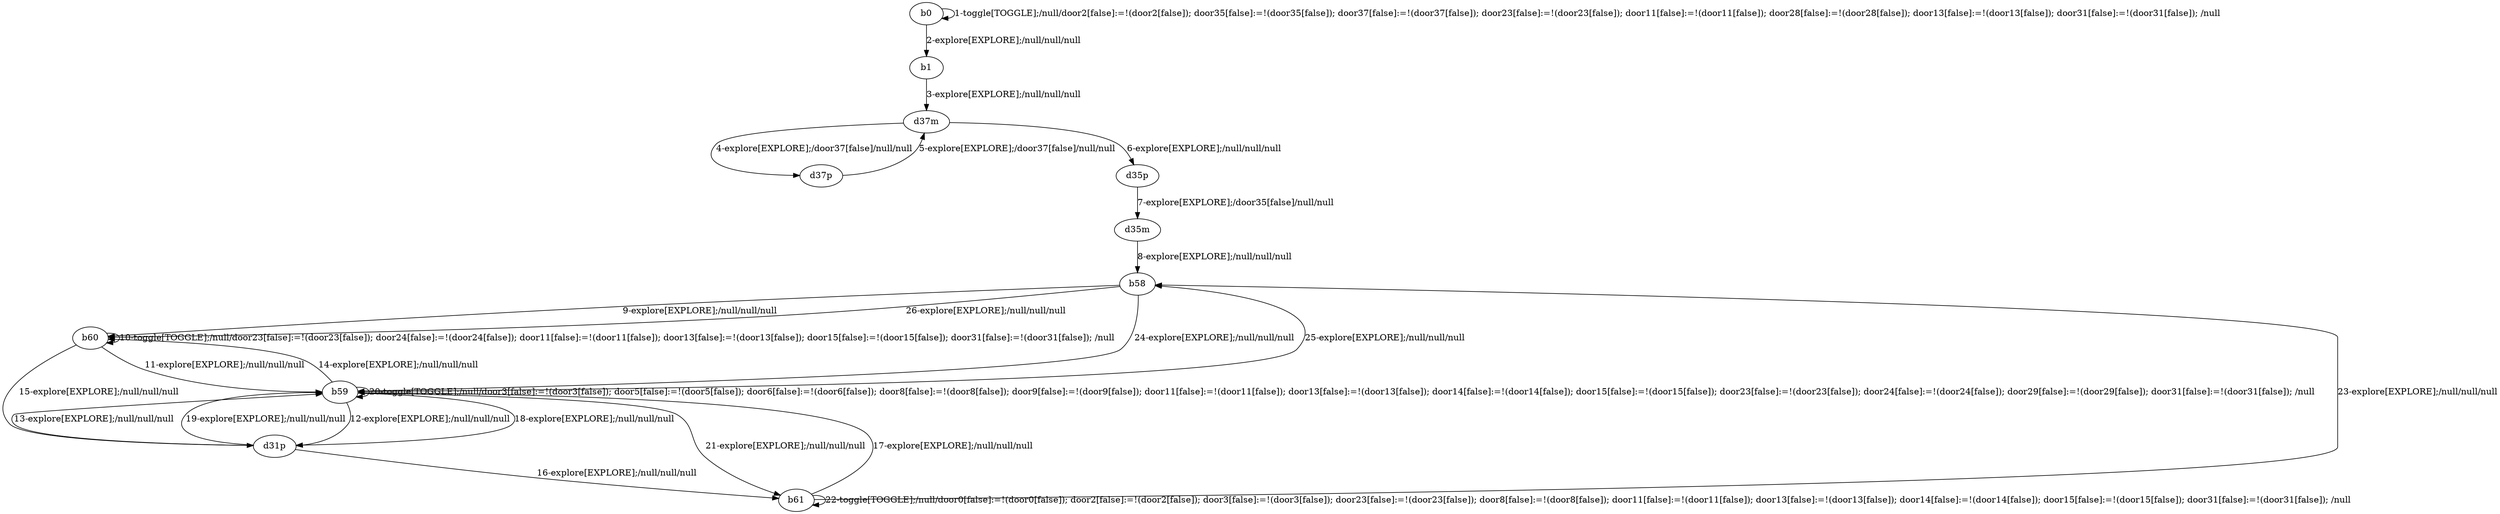 # Total number of goals covered by this test: 4
# b59 --> d31p
# b61 --> b61
# b59 --> b59
# b60 --> b59

digraph g {
"b0" -> "b0" [label = "1-toggle[TOGGLE];/null/door2[false]:=!(door2[false]); door35[false]:=!(door35[false]); door37[false]:=!(door37[false]); door23[false]:=!(door23[false]); door11[false]:=!(door11[false]); door28[false]:=!(door28[false]); door13[false]:=!(door13[false]); door31[false]:=!(door31[false]); /null"];
"b0" -> "b1" [label = "2-explore[EXPLORE];/null/null/null"];
"b1" -> "d37m" [label = "3-explore[EXPLORE];/null/null/null"];
"d37m" -> "d37p" [label = "4-explore[EXPLORE];/door37[false]/null/null"];
"d37p" -> "d37m" [label = "5-explore[EXPLORE];/door37[false]/null/null"];
"d37m" -> "d35p" [label = "6-explore[EXPLORE];/null/null/null"];
"d35p" -> "d35m" [label = "7-explore[EXPLORE];/door35[false]/null/null"];
"d35m" -> "b58" [label = "8-explore[EXPLORE];/null/null/null"];
"b58" -> "b60" [label = "9-explore[EXPLORE];/null/null/null"];
"b60" -> "b60" [label = "10-toggle[TOGGLE];/null/door23[false]:=!(door23[false]); door24[false]:=!(door24[false]); door11[false]:=!(door11[false]); door13[false]:=!(door13[false]); door15[false]:=!(door15[false]); door31[false]:=!(door31[false]); /null"];
"b60" -> "b59" [label = "11-explore[EXPLORE];/null/null/null"];
"b59" -> "d31p" [label = "12-explore[EXPLORE];/null/null/null"];
"d31p" -> "b59" [label = "13-explore[EXPLORE];/null/null/null"];
"b59" -> "b60" [label = "14-explore[EXPLORE];/null/null/null"];
"b60" -> "d31p" [label = "15-explore[EXPLORE];/null/null/null"];
"d31p" -> "b61" [label = "16-explore[EXPLORE];/null/null/null"];
"b61" -> "b59" [label = "17-explore[EXPLORE];/null/null/null"];
"b59" -> "d31p" [label = "18-explore[EXPLORE];/null/null/null"];
"d31p" -> "b59" [label = "19-explore[EXPLORE];/null/null/null"];
"b59" -> "b59" [label = "20-toggle[TOGGLE];/null/door3[false]:=!(door3[false]); door5[false]:=!(door5[false]); door6[false]:=!(door6[false]); door8[false]:=!(door8[false]); door9[false]:=!(door9[false]); door11[false]:=!(door11[false]); door13[false]:=!(door13[false]); door14[false]:=!(door14[false]); door15[false]:=!(door15[false]); door23[false]:=!(door23[false]); door24[false]:=!(door24[false]); door29[false]:=!(door29[false]); door31[false]:=!(door31[false]); /null"];
"b59" -> "b61" [label = "21-explore[EXPLORE];/null/null/null"];
"b61" -> "b61" [label = "22-toggle[TOGGLE];/null/door0[false]:=!(door0[false]); door2[false]:=!(door2[false]); door3[false]:=!(door3[false]); door23[false]:=!(door23[false]); door8[false]:=!(door8[false]); door11[false]:=!(door11[false]); door13[false]:=!(door13[false]); door14[false]:=!(door14[false]); door15[false]:=!(door15[false]); door31[false]:=!(door31[false]); /null"];
"b61" -> "b58" [label = "23-explore[EXPLORE];/null/null/null"];
"b58" -> "b59" [label = "24-explore[EXPLORE];/null/null/null"];
"b59" -> "b58" [label = "25-explore[EXPLORE];/null/null/null"];
"b58" -> "b60" [label = "26-explore[EXPLORE];/null/null/null"];
}